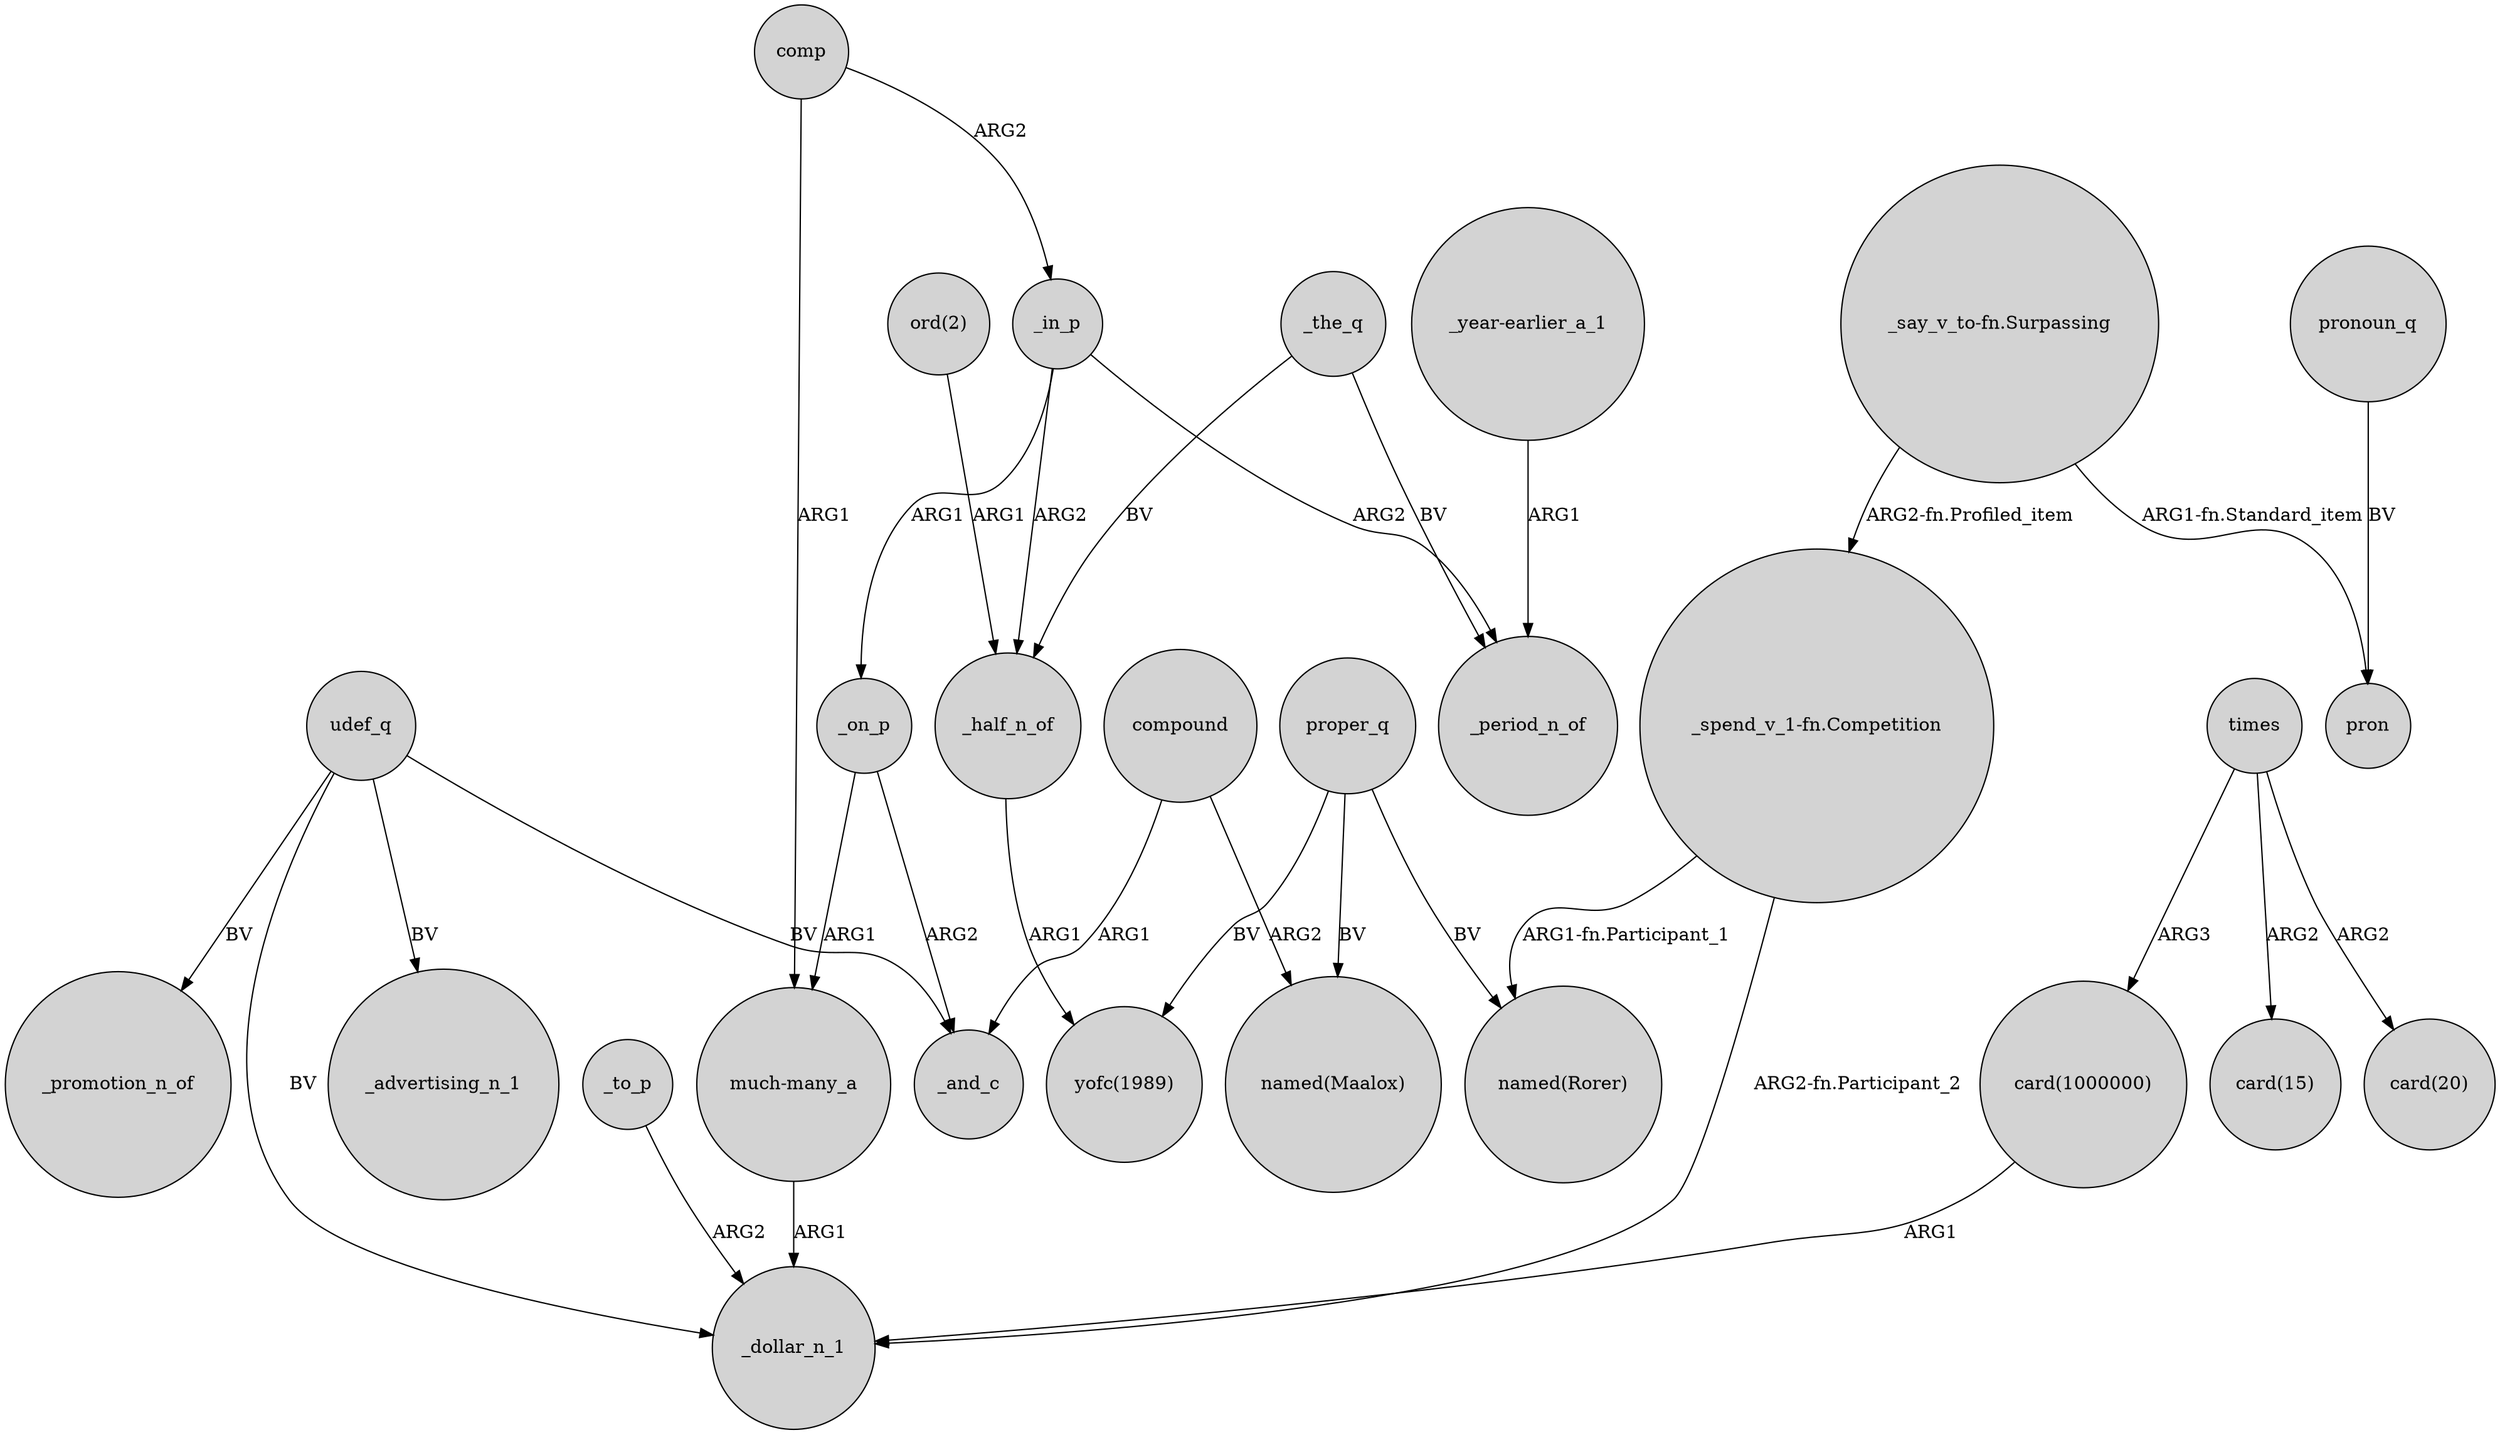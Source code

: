 digraph {
	node [shape=circle style=filled]
	"much-many_a" -> _dollar_n_1 [label=ARG1]
	"_spend_v_1-fn.Competition" -> "named(Rorer)" [label="ARG1-fn.Participant_1"]
	"_spend_v_1-fn.Competition" -> _dollar_n_1 [label="ARG2-fn.Participant_2"]
	compound -> "named(Maalox)" [label=ARG2]
	compound -> _and_c [label=ARG1]
	"ord(2)" -> _half_n_of [label=ARG1]
	_in_p -> _period_n_of [label=ARG2]
	"_year-earlier_a_1" -> _period_n_of [label=ARG1]
	times -> "card(1000000)" [label=ARG3]
	proper_q -> "named(Rorer)" [label=BV]
	_to_p -> _dollar_n_1 [label=ARG2]
	udef_q -> _and_c [label=BV]
	_in_p -> _on_p [label=ARG1]
	times -> "card(15)" [label=ARG2]
	pronoun_q -> pron [label=BV]
	comp -> "much-many_a" [label=ARG1]
	udef_q -> _advertising_n_1 [label=BV]
	comp -> _in_p [label=ARG2]
	_on_p -> _and_c [label=ARG2]
	udef_q -> _dollar_n_1 [label=BV]
	proper_q -> "yofc(1989)" [label=BV]
	"card(1000000)" -> _dollar_n_1 [label=ARG1]
	_the_q -> _half_n_of [label=BV]
	times -> "card(20)" [label=ARG2]
	udef_q -> _promotion_n_of [label=BV]
	_half_n_of -> "yofc(1989)" [label=ARG1]
	proper_q -> "named(Maalox)" [label=BV]
	_in_p -> _half_n_of [label=ARG2]
	_the_q -> _period_n_of [label=BV]
	"_say_v_to-fn.Surpassing" -> "_spend_v_1-fn.Competition" [label="ARG2-fn.Profiled_item"]
	_on_p -> "much-many_a" [label=ARG1]
	"_say_v_to-fn.Surpassing" -> pron [label="ARG1-fn.Standard_item"]
}
